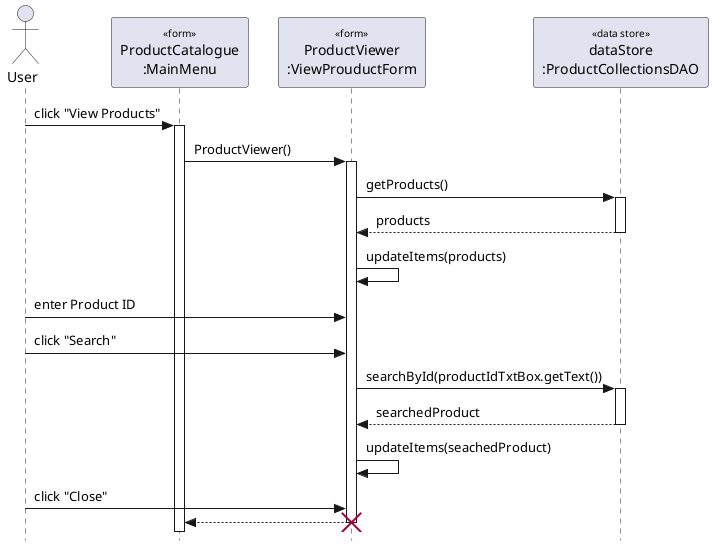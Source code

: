 @startuml find products with id
' === Style Tweaks ===

skinparam {
  Style StrictUML
  RoundCorner 5
  ParticipantPadding 10
  Padding 2
  SequenceStereotype {
    Font {
      Size 10
      Style plain
    }
  }
}

' === Actors / Participants
actor "User" as user
participant "ProductCatalogue\n:MainMenu" as menu <<form>>
participant "ProductViewer\n:ViewProuductForm" as viewProduct <<form>>
participant "dataStore\n:ProductCollectionsDAO" as dataStore <<data store>>

' === Messages ===
user -> menu : click "View Products"
menu++
menu -> viewProduct : ProductViewer()
viewProduct++

viewProduct -> dataStore : getProducts()
dataStore++
return products
viewProduct -> viewProduct : updateItems(products)

user -> viewProduct : enter Product ID
user -> viewProduct : click "Search"

viewProduct -> dataStore : searchById(productIdTxtBox.getText())
dataStore++
return searchedProduct
viewProduct -> viewProduct : updateItems(seachedProduct)

user -> viewProduct : click "Close"
viewProduct --> menu
destroy viewProduct

@enduml

